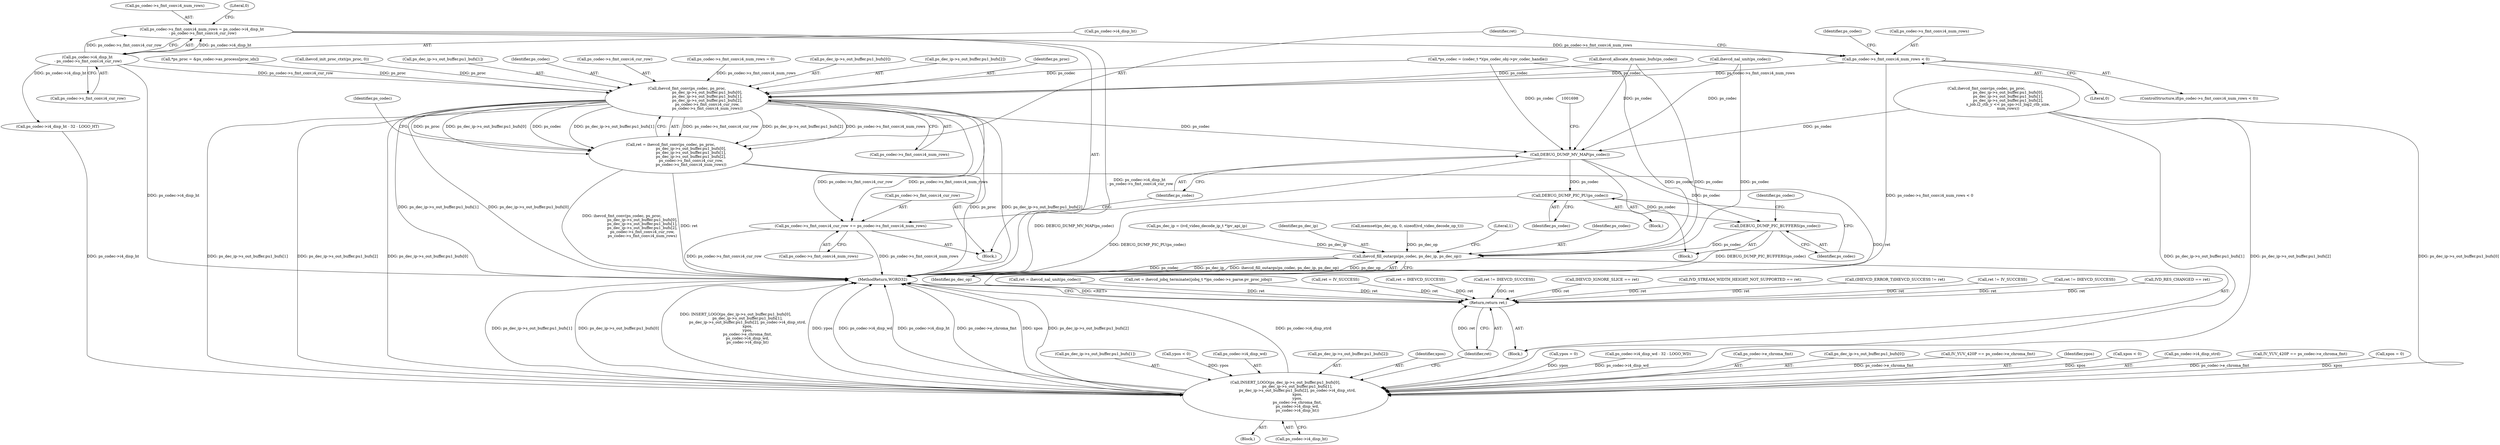 digraph "0_Android_87fb7909c49e6a4510ba86ace1ffc83459c7e1b9@integer" {
"1001607" [label="(Call,ps_codec->s_fmt_conv.i4_num_rows = ps_codec->i4_disp_ht\n - ps_codec->s_fmt_conv.i4_cur_row)"];
"1001613" [label="(Call,ps_codec->i4_disp_ht\n - ps_codec->s_fmt_conv.i4_cur_row)"];
"1001633" [label="(Call,ps_codec->s_fmt_conv.i4_num_rows < 0)"];
"1001649" [label="(Call,ihevcd_fmt_conv(ps_codec, ps_proc,\n                                  ps_dec_ip->s_out_buffer.pu1_bufs[0],\n                                  ps_dec_ip->s_out_buffer.pu1_bufs[1],\n                                  ps_dec_ip->s_out_buffer.pu1_bufs[2],\n                                  ps_codec->s_fmt_conv.i4_cur_row,\n                                  ps_codec->s_fmt_conv.i4_num_rows))"];
"1001647" [label="(Call,ret = ihevcd_fmt_conv(ps_codec, ps_proc,\n                                  ps_dec_ip->s_out_buffer.pu1_bufs[0],\n                                  ps_dec_ip->s_out_buffer.pu1_bufs[1],\n                                  ps_dec_ip->s_out_buffer.pu1_bufs[2],\n                                  ps_codec->s_fmt_conv.i4_cur_row,\n                                  ps_codec->s_fmt_conv.i4_num_rows))"];
"1001916" [label="(Return,return ret;)"];
"1001683" [label="(Call,ps_codec->s_fmt_conv.i4_cur_row += ps_codec->s_fmt_conv.i4_num_rows)"];
"1001694" [label="(Call,DEBUG_DUMP_MV_MAP(ps_codec))"];
"1001827" [label="(Call,DEBUG_DUMP_PIC_PU(ps_codec))"];
"1001829" [label="(Call,DEBUG_DUMP_PIC_BUFFERS(ps_codec))"];
"1001835" [label="(Call,ihevcd_fill_outargs(ps_codec, ps_dec_ip, ps_dec_op))"];
"1001880" [label="(Call,INSERT_LOGO(ps_dec_ip->s_out_buffer.pu1_bufs[0],\n                    ps_dec_ip->s_out_buffer.pu1_bufs[1],\n                    ps_dec_ip->s_out_buffer.pu1_bufs[2], ps_codec->i4_disp_strd,\n                    xpos,\n                    ypos,\n                    ps_codec->e_chroma_fmt,\n                    ps_codec->i4_disp_wd,\n                    ps_codec->i4_disp_ht))"];
"1001643" [label="(Identifier,ps_codec)"];
"1001888" [label="(Call,ps_dec_ip->s_out_buffer.pu1_bufs[1])"];
"1001867" [label="(Call,ypos < 0)"];
"1001827" [label="(Call,DEBUG_DUMP_PIC_PU(ps_codec))"];
"1001910" [label="(Call,ps_codec->i4_disp_wd)"];
"1001607" [label="(Call,ps_codec->s_fmt_conv.i4_num_rows = ps_codec->i4_disp_ht\n - ps_codec->s_fmt_conv.i4_cur_row)"];
"1001651" [label="(Identifier,ps_proc)"];
"1001859" [label="(Call,ps_codec->i4_disp_ht - 32 - LOGO_HT)"];
"1001841" [label="(Literal,1)"];
"1001826" [label="(Block,)"];
"1001828" [label="(Identifier,ps_codec)"];
"1001684" [label="(Call,ps_codec->s_fmt_conv.i4_cur_row)"];
"1001599" [label="(Call,*ps_proc = &ps_codec->as_process[proc_idx])"];
"1001629" [label="(Call,ihevcd_init_proc_ctxt(ps_proc, 0))"];
"1001895" [label="(Call,ps_dec_ip->s_out_buffer.pu1_bufs[2])"];
"1001833" [label="(Identifier,ps_codec)"];
"1001597" [label="(Block,)"];
"1001438" [label="(Call,(IHEVCD_ERROR_T)IHEVCD_SUCCESS != ret)"];
"1001916" [label="(Return,return ret;)"];
"1001201" [label="(Call,ret != IV_SUCCESS)"];
"1001905" [label="(Identifier,xpos)"];
"1001542" [label="(Call,ihevcd_fmt_conv(ps_codec, ps_proc,\n                                    ps_dec_ip->s_out_buffer.pu1_bufs[0],\n                                    ps_dec_ip->s_out_buffer.pu1_bufs[1],\n                                    ps_dec_ip->s_out_buffer.pu1_bufs[2],\n                                    s_job.i2_ctb_y << ps_sps->i1_log2_ctb_size,\n                                    num_rows))"];
"1001659" [label="(Call,ps_dec_ip->s_out_buffer.pu1_bufs[1])"];
"1001870" [label="(Call,ypos = 0)"];
"1001639" [label="(Literal,0)"];
"1001167" [label="(Call,ret != IHEVCD_SUCCESS)"];
"1001836" [label="(Identifier,ps_codec)"];
"1001849" [label="(Call,ps_codec->i4_disp_wd - 32 - LOGO_WD)"];
"1001122" [label="(Call,IVD_RES_CHANGED == ret)"];
"1001198" [label="(Call,ihevcd_allocate_dynamic_bufs(ps_codec))"];
"1001613" [label="(Call,ps_codec->i4_disp_ht\n - ps_codec->s_fmt_conv.i4_cur_row)"];
"1000984" [label="(Call,ret = ihevcd_nal_unit(ps_codec))"];
"1001255" [label="(Block,)"];
"1001845" [label="(Block,)"];
"1001396" [label="(Call,ret = ihevcd_jobq_terminate((jobq_t *)ps_codec->s_parse.pv_proc_jobq))"];
"1001918" [label="(MethodReturn,WORD32)"];
"1001608" [label="(Call,ps_codec->s_fmt_conv.i4_num_rows)"];
"1000986" [label="(Call,ihevcd_nal_unit(ps_codec))"];
"1001917" [label="(Identifier,ret)"];
"1000173" [label="(Call,ps_dec_ip = (ivd_video_decode_ip_t *)pv_api_ip)"];
"1001913" [label="(Call,ps_codec->i4_disp_ht)"];
"1000147" [label="(Call,ret = IV_SUCCESS)"];
"1001907" [label="(Call,ps_codec->e_chroma_fmt)"];
"1001648" [label="(Identifier,ret)"];
"1001689" [label="(Call,ps_codec->s_fmt_conv.i4_num_rows)"];
"1001881" [label="(Call,ps_dec_ip->s_out_buffer.pu1_bufs[0])"];
"1001880" [label="(Call,INSERT_LOGO(ps_dec_ip->s_out_buffer.pu1_bufs[0],\n                    ps_dec_ip->s_out_buffer.pu1_bufs[1],\n                    ps_dec_ip->s_out_buffer.pu1_bufs[2], ps_codec->i4_disp_strd,\n                    xpos,\n                    ypos,\n                    ps_codec->e_chroma_fmt,\n                    ps_codec->i4_disp_wd,\n                    ps_codec->i4_disp_ht))"];
"1001686" [label="(Identifier,ps_codec)"];
"1001180" [label="(Call,ret = IHEVCD_SUCCESS)"];
"1001587" [label="(Call,IV_YUV_420P == ps_codec->e_chroma_fmt)"];
"1001650" [label="(Identifier,ps_codec)"];
"1001838" [label="(Identifier,ps_dec_op)"];
"1001624" [label="(Literal,0)"];
"1001837" [label="(Identifier,ps_dec_ip)"];
"1001673" [label="(Call,ps_codec->s_fmt_conv.i4_cur_row)"];
"1001835" [label="(Call,ihevcd_fill_outargs(ps_codec, ps_dec_ip, ps_dec_op))"];
"1001683" [label="(Call,ps_codec->s_fmt_conv.i4_cur_row += ps_codec->s_fmt_conv.i4_num_rows)"];
"1001829" [label="(Call,DEBUG_DUMP_PIC_BUFFERS(ps_codec))"];
"1000190" [label="(Call,memset(ps_dec_op, 0, sizeof(ivd_video_decode_op_t)))"];
"1001649" [label="(Call,ihevcd_fmt_conv(ps_codec, ps_proc,\n                                  ps_dec_ip->s_out_buffer.pu1_bufs[0],\n                                  ps_dec_ip->s_out_buffer.pu1_bufs[1],\n                                  ps_dec_ip->s_out_buffer.pu1_bufs[2],\n                                  ps_codec->s_fmt_conv.i4_cur_row,\n                                  ps_codec->s_fmt_conv.i4_num_rows))"];
"1001647" [label="(Call,ret = ihevcd_fmt_conv(ps_codec, ps_proc,\n                                  ps_dec_ip->s_out_buffer.pu1_bufs[0],\n                                  ps_dec_ip->s_out_buffer.pu1_bufs[1],\n                                  ps_dec_ip->s_out_buffer.pu1_bufs[2],\n                                  ps_codec->s_fmt_conv.i4_cur_row,\n                                  ps_codec->s_fmt_conv.i4_num_rows))"];
"1001906" [label="(Identifier,ypos)"];
"1001632" [label="(ControlStructure,if(ps_codec->s_fmt_conv.i4_num_rows < 0))"];
"1001617" [label="(Call,ps_codec->s_fmt_conv.i4_cur_row)"];
"1001614" [label="(Call,ps_codec->i4_disp_ht)"];
"1001640" [label="(Call,ps_codec->s_fmt_conv.i4_num_rows = 0)"];
"1001678" [label="(Call,ps_codec->s_fmt_conv.i4_num_rows)"];
"1001830" [label="(Identifier,ps_codec)"];
"1001874" [label="(Call,xpos < 0)"];
"1001695" [label="(Identifier,ps_codec)"];
"1001633" [label="(Call,ps_codec->s_fmt_conv.i4_num_rows < 0)"];
"1001652" [label="(Call,ps_dec_ip->s_out_buffer.pu1_bufs[0])"];
"1001234" [label="(Call,ret != IHEVCD_SUCCESS)"];
"1001086" [label="(Call,IHEVCD_IGNORE_SLICE == ret)"];
"1001694" [label="(Call,DEBUG_DUMP_MV_MAP(ps_codec))"];
"1001634" [label="(Call,ps_codec->s_fmt_conv.i4_num_rows)"];
"1001666" [label="(Call,ps_dec_ip->s_out_buffer.pu1_bufs[2])"];
"1001902" [label="(Call,ps_codec->i4_disp_strd)"];
"1000145" [label="(Block,)"];
"1000151" [label="(Call,*ps_codec = (codec_t *)(ps_codec_obj->pv_codec_handle))"];
"1001307" [label="(Call,IV_YUV_420P == ps_codec->e_chroma_fmt)"];
"1001125" [label="(Call,IVD_STREAM_WIDTH_HEIGHT_NOT_SUPPORTED == ret)"];
"1001877" [label="(Call,xpos = 0)"];
"1001607" -> "1001597"  [label="AST: "];
"1001607" -> "1001613"  [label="CFG: "];
"1001608" -> "1001607"  [label="AST: "];
"1001613" -> "1001607"  [label="AST: "];
"1001624" -> "1001607"  [label="CFG: "];
"1001607" -> "1001918"  [label="DDG: ps_codec->i4_disp_ht\n - ps_codec->s_fmt_conv.i4_cur_row"];
"1001613" -> "1001607"  [label="DDG: ps_codec->i4_disp_ht"];
"1001613" -> "1001607"  [label="DDG: ps_codec->s_fmt_conv.i4_cur_row"];
"1001607" -> "1001633"  [label="DDG: ps_codec->s_fmt_conv.i4_num_rows"];
"1001613" -> "1001617"  [label="CFG: "];
"1001614" -> "1001613"  [label="AST: "];
"1001617" -> "1001613"  [label="AST: "];
"1001613" -> "1001918"  [label="DDG: ps_codec->i4_disp_ht"];
"1001613" -> "1001649"  [label="DDG: ps_codec->s_fmt_conv.i4_cur_row"];
"1001613" -> "1001859"  [label="DDG: ps_codec->i4_disp_ht"];
"1001633" -> "1001632"  [label="AST: "];
"1001633" -> "1001639"  [label="CFG: "];
"1001634" -> "1001633"  [label="AST: "];
"1001639" -> "1001633"  [label="AST: "];
"1001643" -> "1001633"  [label="CFG: "];
"1001648" -> "1001633"  [label="CFG: "];
"1001633" -> "1001918"  [label="DDG: ps_codec->s_fmt_conv.i4_num_rows < 0"];
"1001633" -> "1001649"  [label="DDG: ps_codec->s_fmt_conv.i4_num_rows"];
"1001649" -> "1001647"  [label="AST: "];
"1001649" -> "1001678"  [label="CFG: "];
"1001650" -> "1001649"  [label="AST: "];
"1001651" -> "1001649"  [label="AST: "];
"1001652" -> "1001649"  [label="AST: "];
"1001659" -> "1001649"  [label="AST: "];
"1001666" -> "1001649"  [label="AST: "];
"1001673" -> "1001649"  [label="AST: "];
"1001678" -> "1001649"  [label="AST: "];
"1001647" -> "1001649"  [label="CFG: "];
"1001649" -> "1001918"  [label="DDG: ps_proc"];
"1001649" -> "1001918"  [label="DDG: ps_dec_ip->s_out_buffer.pu1_bufs[2]"];
"1001649" -> "1001918"  [label="DDG: ps_dec_ip->s_out_buffer.pu1_bufs[1]"];
"1001649" -> "1001918"  [label="DDG: ps_dec_ip->s_out_buffer.pu1_bufs[0]"];
"1001649" -> "1001647"  [label="DDG: ps_codec->s_fmt_conv.i4_cur_row"];
"1001649" -> "1001647"  [label="DDG: ps_dec_ip->s_out_buffer.pu1_bufs[2]"];
"1001649" -> "1001647"  [label="DDG: ps_codec->s_fmt_conv.i4_num_rows"];
"1001649" -> "1001647"  [label="DDG: ps_proc"];
"1001649" -> "1001647"  [label="DDG: ps_dec_ip->s_out_buffer.pu1_bufs[0]"];
"1001649" -> "1001647"  [label="DDG: ps_codec"];
"1001649" -> "1001647"  [label="DDG: ps_dec_ip->s_out_buffer.pu1_bufs[1]"];
"1001198" -> "1001649"  [label="DDG: ps_codec"];
"1000151" -> "1001649"  [label="DDG: ps_codec"];
"1000986" -> "1001649"  [label="DDG: ps_codec"];
"1001599" -> "1001649"  [label="DDG: ps_proc"];
"1001629" -> "1001649"  [label="DDG: ps_proc"];
"1001640" -> "1001649"  [label="DDG: ps_codec->s_fmt_conv.i4_num_rows"];
"1001649" -> "1001683"  [label="DDG: ps_codec->s_fmt_conv.i4_num_rows"];
"1001649" -> "1001683"  [label="DDG: ps_codec->s_fmt_conv.i4_cur_row"];
"1001649" -> "1001694"  [label="DDG: ps_codec"];
"1001649" -> "1001880"  [label="DDG: ps_dec_ip->s_out_buffer.pu1_bufs[0]"];
"1001649" -> "1001880"  [label="DDG: ps_dec_ip->s_out_buffer.pu1_bufs[1]"];
"1001649" -> "1001880"  [label="DDG: ps_dec_ip->s_out_buffer.pu1_bufs[2]"];
"1001647" -> "1001597"  [label="AST: "];
"1001648" -> "1001647"  [label="AST: "];
"1001686" -> "1001647"  [label="CFG: "];
"1001647" -> "1001918"  [label="DDG: ihevcd_fmt_conv(ps_codec, ps_proc,\n                                  ps_dec_ip->s_out_buffer.pu1_bufs[0],\n                                  ps_dec_ip->s_out_buffer.pu1_bufs[1],\n                                  ps_dec_ip->s_out_buffer.pu1_bufs[2],\n                                  ps_codec->s_fmt_conv.i4_cur_row,\n                                  ps_codec->s_fmt_conv.i4_num_rows)"];
"1001647" -> "1001918"  [label="DDG: ret"];
"1001647" -> "1001916"  [label="DDG: ret"];
"1001916" -> "1000145"  [label="AST: "];
"1001916" -> "1001917"  [label="CFG: "];
"1001917" -> "1001916"  [label="AST: "];
"1001918" -> "1001916"  [label="CFG: "];
"1001916" -> "1001918"  [label="DDG: <RET>"];
"1001917" -> "1001916"  [label="DDG: ret"];
"1001201" -> "1001916"  [label="DDG: ret"];
"1000147" -> "1001916"  [label="DDG: ret"];
"1001396" -> "1001916"  [label="DDG: ret"];
"1001438" -> "1001916"  [label="DDG: ret"];
"1001167" -> "1001916"  [label="DDG: ret"];
"1001234" -> "1001916"  [label="DDG: ret"];
"1000984" -> "1001916"  [label="DDG: ret"];
"1001125" -> "1001916"  [label="DDG: ret"];
"1001122" -> "1001916"  [label="DDG: ret"];
"1001180" -> "1001916"  [label="DDG: ret"];
"1001086" -> "1001916"  [label="DDG: ret"];
"1001683" -> "1001597"  [label="AST: "];
"1001683" -> "1001689"  [label="CFG: "];
"1001684" -> "1001683"  [label="AST: "];
"1001689" -> "1001683"  [label="AST: "];
"1001695" -> "1001683"  [label="CFG: "];
"1001683" -> "1001918"  [label="DDG: ps_codec->s_fmt_conv.i4_cur_row"];
"1001683" -> "1001918"  [label="DDG: ps_codec->s_fmt_conv.i4_num_rows"];
"1001694" -> "1001255"  [label="AST: "];
"1001694" -> "1001695"  [label="CFG: "];
"1001695" -> "1001694"  [label="AST: "];
"1001698" -> "1001694"  [label="CFG: "];
"1001694" -> "1001918"  [label="DDG: DEBUG_DUMP_MV_MAP(ps_codec)"];
"1001198" -> "1001694"  [label="DDG: ps_codec"];
"1001542" -> "1001694"  [label="DDG: ps_codec"];
"1000151" -> "1001694"  [label="DDG: ps_codec"];
"1000986" -> "1001694"  [label="DDG: ps_codec"];
"1001694" -> "1001827"  [label="DDG: ps_codec"];
"1001694" -> "1001829"  [label="DDG: ps_codec"];
"1001827" -> "1001826"  [label="AST: "];
"1001827" -> "1001828"  [label="CFG: "];
"1001828" -> "1001827"  [label="AST: "];
"1001830" -> "1001827"  [label="CFG: "];
"1001827" -> "1001918"  [label="DDG: DEBUG_DUMP_PIC_PU(ps_codec)"];
"1001827" -> "1001829"  [label="DDG: ps_codec"];
"1001829" -> "1001255"  [label="AST: "];
"1001829" -> "1001830"  [label="CFG: "];
"1001830" -> "1001829"  [label="AST: "];
"1001833" -> "1001829"  [label="CFG: "];
"1001829" -> "1001918"  [label="DDG: DEBUG_DUMP_PIC_BUFFERS(ps_codec)"];
"1001829" -> "1001835"  [label="DDG: ps_codec"];
"1001835" -> "1000145"  [label="AST: "];
"1001835" -> "1001838"  [label="CFG: "];
"1001836" -> "1001835"  [label="AST: "];
"1001837" -> "1001835"  [label="AST: "];
"1001838" -> "1001835"  [label="AST: "];
"1001841" -> "1001835"  [label="CFG: "];
"1001835" -> "1001918"  [label="DDG: ps_dec_op"];
"1001835" -> "1001918"  [label="DDG: ps_codec"];
"1001835" -> "1001918"  [label="DDG: ps_dec_ip"];
"1001835" -> "1001918"  [label="DDG: ihevcd_fill_outargs(ps_codec, ps_dec_ip, ps_dec_op)"];
"1001198" -> "1001835"  [label="DDG: ps_codec"];
"1000151" -> "1001835"  [label="DDG: ps_codec"];
"1000986" -> "1001835"  [label="DDG: ps_codec"];
"1000173" -> "1001835"  [label="DDG: ps_dec_ip"];
"1000190" -> "1001835"  [label="DDG: ps_dec_op"];
"1001880" -> "1001845"  [label="AST: "];
"1001880" -> "1001913"  [label="CFG: "];
"1001881" -> "1001880"  [label="AST: "];
"1001888" -> "1001880"  [label="AST: "];
"1001895" -> "1001880"  [label="AST: "];
"1001902" -> "1001880"  [label="AST: "];
"1001905" -> "1001880"  [label="AST: "];
"1001906" -> "1001880"  [label="AST: "];
"1001907" -> "1001880"  [label="AST: "];
"1001910" -> "1001880"  [label="AST: "];
"1001913" -> "1001880"  [label="AST: "];
"1001917" -> "1001880"  [label="CFG: "];
"1001880" -> "1001918"  [label="DDG: ps_codec->e_chroma_fmt"];
"1001880" -> "1001918"  [label="DDG: xpos"];
"1001880" -> "1001918"  [label="DDG: ps_dec_ip->s_out_buffer.pu1_bufs[2]"];
"1001880" -> "1001918"  [label="DDG: ps_codec->i4_disp_strd"];
"1001880" -> "1001918"  [label="DDG: ps_dec_ip->s_out_buffer.pu1_bufs[1]"];
"1001880" -> "1001918"  [label="DDG: ps_dec_ip->s_out_buffer.pu1_bufs[0]"];
"1001880" -> "1001918"  [label="DDG: INSERT_LOGO(ps_dec_ip->s_out_buffer.pu1_bufs[0],\n                    ps_dec_ip->s_out_buffer.pu1_bufs[1],\n                    ps_dec_ip->s_out_buffer.pu1_bufs[2], ps_codec->i4_disp_strd,\n                    xpos,\n                    ypos,\n                    ps_codec->e_chroma_fmt,\n                    ps_codec->i4_disp_wd,\n                    ps_codec->i4_disp_ht)"];
"1001880" -> "1001918"  [label="DDG: ypos"];
"1001880" -> "1001918"  [label="DDG: ps_codec->i4_disp_wd"];
"1001880" -> "1001918"  [label="DDG: ps_codec->i4_disp_ht"];
"1001542" -> "1001880"  [label="DDG: ps_dec_ip->s_out_buffer.pu1_bufs[0]"];
"1001542" -> "1001880"  [label="DDG: ps_dec_ip->s_out_buffer.pu1_bufs[1]"];
"1001542" -> "1001880"  [label="DDG: ps_dec_ip->s_out_buffer.pu1_bufs[2]"];
"1001877" -> "1001880"  [label="DDG: xpos"];
"1001874" -> "1001880"  [label="DDG: xpos"];
"1001870" -> "1001880"  [label="DDG: ypos"];
"1001867" -> "1001880"  [label="DDG: ypos"];
"1001587" -> "1001880"  [label="DDG: ps_codec->e_chroma_fmt"];
"1001307" -> "1001880"  [label="DDG: ps_codec->e_chroma_fmt"];
"1001849" -> "1001880"  [label="DDG: ps_codec->i4_disp_wd"];
"1001859" -> "1001880"  [label="DDG: ps_codec->i4_disp_ht"];
}
